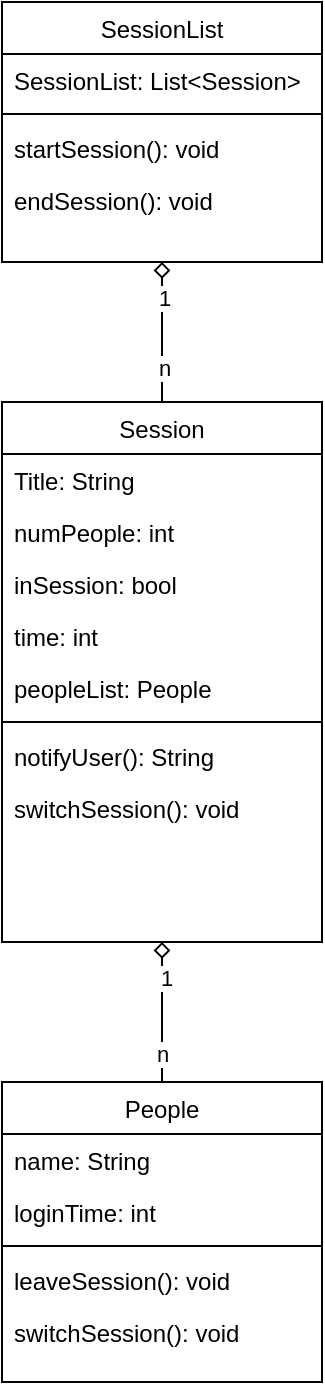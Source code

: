 <mxfile version="24.1.0" type="github">
  <diagram id="C5RBs43oDa-KdzZeNtuy" name="Page-1">
    <mxGraphModel dx="794" dy="1147" grid="1" gridSize="10" guides="1" tooltips="1" connect="1" arrows="1" fold="1" page="1" pageScale="1" pageWidth="827" pageHeight="1169" math="0" shadow="0">
      <root>
        <mxCell id="WIyWlLk6GJQsqaUBKTNV-0" />
        <mxCell id="WIyWlLk6GJQsqaUBKTNV-1" parent="WIyWlLk6GJQsqaUBKTNV-0" />
        <mxCell id="522IauYhypyhF4sBCYuQ-20" value="" style="edgeStyle=orthogonalEdgeStyle;rounded=0;orthogonalLoop=1;jettySize=auto;html=1;endArrow=none;endFill=0;entryX=0.5;entryY=0;entryDx=0;entryDy=0;startArrow=diamond;startFill=0;" edge="1" parent="WIyWlLk6GJQsqaUBKTNV-1" source="zkfFHV4jXpPFQw0GAbJ--17" target="522IauYhypyhF4sBCYuQ-0">
          <mxGeometry relative="1" as="geometry">
            <Array as="points" />
          </mxGeometry>
        </mxCell>
        <mxCell id="522IauYhypyhF4sBCYuQ-22" value="1" style="edgeLabel;html=1;align=center;verticalAlign=middle;resizable=0;points=[];" vertex="1" connectable="0" parent="522IauYhypyhF4sBCYuQ-20">
          <mxGeometry x="-0.486" y="1" relative="1" as="geometry">
            <mxPoint as="offset" />
          </mxGeometry>
        </mxCell>
        <mxCell id="522IauYhypyhF4sBCYuQ-23" value="n" style="edgeLabel;html=1;align=center;verticalAlign=middle;resizable=0;points=[];" vertex="1" connectable="0" parent="522IauYhypyhF4sBCYuQ-20">
          <mxGeometry x="0.514" y="1" relative="1" as="geometry">
            <mxPoint as="offset" />
          </mxGeometry>
        </mxCell>
        <mxCell id="zkfFHV4jXpPFQw0GAbJ--17" value="SessionList" style="swimlane;fontStyle=0;align=center;verticalAlign=top;childLayout=stackLayout;horizontal=1;startSize=26;horizontalStack=0;resizeParent=1;resizeLast=0;collapsible=1;marginBottom=0;rounded=0;shadow=0;strokeWidth=1;" parent="WIyWlLk6GJQsqaUBKTNV-1" vertex="1">
          <mxGeometry x="290" y="160" width="160" height="130" as="geometry">
            <mxRectangle x="550" y="140" width="160" height="26" as="alternateBounds" />
          </mxGeometry>
        </mxCell>
        <mxCell id="zkfFHV4jXpPFQw0GAbJ--18" value="SessionList: List&lt;Session&gt;" style="text;align=left;verticalAlign=top;spacingLeft=4;spacingRight=4;overflow=hidden;rotatable=0;points=[[0,0.5],[1,0.5]];portConstraint=eastwest;" parent="zkfFHV4jXpPFQw0GAbJ--17" vertex="1">
          <mxGeometry y="26" width="160" height="26" as="geometry" />
        </mxCell>
        <mxCell id="zkfFHV4jXpPFQw0GAbJ--23" value="" style="line;html=1;strokeWidth=1;align=left;verticalAlign=middle;spacingTop=-1;spacingLeft=3;spacingRight=3;rotatable=0;labelPosition=right;points=[];portConstraint=eastwest;" parent="zkfFHV4jXpPFQw0GAbJ--17" vertex="1">
          <mxGeometry y="52" width="160" height="8" as="geometry" />
        </mxCell>
        <mxCell id="zkfFHV4jXpPFQw0GAbJ--24" value="startSession(): void" style="text;align=left;verticalAlign=top;spacingLeft=4;spacingRight=4;overflow=hidden;rotatable=0;points=[[0,0.5],[1,0.5]];portConstraint=eastwest;" parent="zkfFHV4jXpPFQw0GAbJ--17" vertex="1">
          <mxGeometry y="60" width="160" height="26" as="geometry" />
        </mxCell>
        <mxCell id="zkfFHV4jXpPFQw0GAbJ--25" value="endSession(): void" style="text;align=left;verticalAlign=top;spacingLeft=4;spacingRight=4;overflow=hidden;rotatable=0;points=[[0,0.5],[1,0.5]];portConstraint=eastwest;" parent="zkfFHV4jXpPFQw0GAbJ--17" vertex="1">
          <mxGeometry y="86" width="160" height="26" as="geometry" />
        </mxCell>
        <mxCell id="522IauYhypyhF4sBCYuQ-21" value="" style="edgeStyle=orthogonalEdgeStyle;rounded=0;orthogonalLoop=1;jettySize=auto;html=1;entryX=0.5;entryY=0;entryDx=0;entryDy=0;endArrow=none;endFill=0;startArrow=diamond;startFill=0;" edge="1" parent="WIyWlLk6GJQsqaUBKTNV-1" source="522IauYhypyhF4sBCYuQ-0" target="522IauYhypyhF4sBCYuQ-10">
          <mxGeometry relative="1" as="geometry">
            <Array as="points" />
          </mxGeometry>
        </mxCell>
        <mxCell id="522IauYhypyhF4sBCYuQ-24" value="1" style="edgeLabel;html=1;align=center;verticalAlign=middle;resizable=0;points=[];" vertex="1" connectable="0" parent="522IauYhypyhF4sBCYuQ-21">
          <mxGeometry x="-0.486" y="2" relative="1" as="geometry">
            <mxPoint as="offset" />
          </mxGeometry>
        </mxCell>
        <mxCell id="522IauYhypyhF4sBCYuQ-25" value="n" style="edgeLabel;html=1;align=center;verticalAlign=middle;resizable=0;points=[];" vertex="1" connectable="0" parent="522IauYhypyhF4sBCYuQ-21">
          <mxGeometry x="0.6" relative="1" as="geometry">
            <mxPoint as="offset" />
          </mxGeometry>
        </mxCell>
        <mxCell id="522IauYhypyhF4sBCYuQ-0" value="Session" style="swimlane;fontStyle=0;align=center;verticalAlign=top;childLayout=stackLayout;horizontal=1;startSize=26;horizontalStack=0;resizeParent=1;resizeLast=0;collapsible=1;marginBottom=0;rounded=0;shadow=0;strokeWidth=1;" vertex="1" parent="WIyWlLk6GJQsqaUBKTNV-1">
          <mxGeometry x="290" y="360" width="160" height="270" as="geometry">
            <mxRectangle x="550" y="140" width="160" height="26" as="alternateBounds" />
          </mxGeometry>
        </mxCell>
        <mxCell id="522IauYhypyhF4sBCYuQ-1" value="Title: String" style="text;align=left;verticalAlign=top;spacingLeft=4;spacingRight=4;overflow=hidden;rotatable=0;points=[[0,0.5],[1,0.5]];portConstraint=eastwest;" vertex="1" parent="522IauYhypyhF4sBCYuQ-0">
          <mxGeometry y="26" width="160" height="26" as="geometry" />
        </mxCell>
        <mxCell id="522IauYhypyhF4sBCYuQ-2" value="numPeople: int" style="text;align=left;verticalAlign=top;spacingLeft=4;spacingRight=4;overflow=hidden;rotatable=0;points=[[0,0.5],[1,0.5]];portConstraint=eastwest;rounded=0;shadow=0;html=0;" vertex="1" parent="522IauYhypyhF4sBCYuQ-0">
          <mxGeometry y="52" width="160" height="26" as="geometry" />
        </mxCell>
        <mxCell id="522IauYhypyhF4sBCYuQ-3" value="inSession: bool" style="text;align=left;verticalAlign=top;spacingLeft=4;spacingRight=4;overflow=hidden;rotatable=0;points=[[0,0.5],[1,0.5]];portConstraint=eastwest;rounded=0;shadow=0;html=0;" vertex="1" parent="522IauYhypyhF4sBCYuQ-0">
          <mxGeometry y="78" width="160" height="26" as="geometry" />
        </mxCell>
        <mxCell id="522IauYhypyhF4sBCYuQ-4" value="time: int" style="text;align=left;verticalAlign=top;spacingLeft=4;spacingRight=4;overflow=hidden;rotatable=0;points=[[0,0.5],[1,0.5]];portConstraint=eastwest;rounded=0;shadow=0;html=0;" vertex="1" parent="522IauYhypyhF4sBCYuQ-0">
          <mxGeometry y="104" width="160" height="26" as="geometry" />
        </mxCell>
        <mxCell id="522IauYhypyhF4sBCYuQ-6" value="peopleList: People" style="text;align=left;verticalAlign=top;spacingLeft=4;spacingRight=4;overflow=hidden;rotatable=0;points=[[0,0.5],[1,0.5]];portConstraint=eastwest;" vertex="1" parent="522IauYhypyhF4sBCYuQ-0">
          <mxGeometry y="130" width="160" height="26" as="geometry" />
        </mxCell>
        <mxCell id="522IauYhypyhF4sBCYuQ-5" value="" style="line;html=1;strokeWidth=1;align=left;verticalAlign=middle;spacingTop=-1;spacingLeft=3;spacingRight=3;rotatable=0;labelPosition=right;points=[];portConstraint=eastwest;" vertex="1" parent="522IauYhypyhF4sBCYuQ-0">
          <mxGeometry y="156" width="160" height="8" as="geometry" />
        </mxCell>
        <mxCell id="522IauYhypyhF4sBCYuQ-7" value="notifyUser(): String" style="text;align=left;verticalAlign=top;spacingLeft=4;spacingRight=4;overflow=hidden;rotatable=0;points=[[0,0.5],[1,0.5]];portConstraint=eastwest;" vertex="1" parent="522IauYhypyhF4sBCYuQ-0">
          <mxGeometry y="164" width="160" height="26" as="geometry" />
        </mxCell>
        <mxCell id="522IauYhypyhF4sBCYuQ-8" value="switchSession(): void" style="text;align=left;verticalAlign=top;spacingLeft=4;spacingRight=4;overflow=hidden;rotatable=0;points=[[0,0.5],[1,0.5]];portConstraint=eastwest;" vertex="1" parent="522IauYhypyhF4sBCYuQ-0">
          <mxGeometry y="190" width="160" height="26" as="geometry" />
        </mxCell>
        <mxCell id="522IauYhypyhF4sBCYuQ-10" value="People" style="swimlane;fontStyle=0;align=center;verticalAlign=top;childLayout=stackLayout;horizontal=1;startSize=26;horizontalStack=0;resizeParent=1;resizeLast=0;collapsible=1;marginBottom=0;rounded=0;shadow=0;strokeWidth=1;" vertex="1" parent="WIyWlLk6GJQsqaUBKTNV-1">
          <mxGeometry x="290" y="700" width="160" height="150" as="geometry">
            <mxRectangle x="550" y="140" width="160" height="26" as="alternateBounds" />
          </mxGeometry>
        </mxCell>
        <mxCell id="522IauYhypyhF4sBCYuQ-11" value="name: String" style="text;align=left;verticalAlign=top;spacingLeft=4;spacingRight=4;overflow=hidden;rotatable=0;points=[[0,0.5],[1,0.5]];portConstraint=eastwest;" vertex="1" parent="522IauYhypyhF4sBCYuQ-10">
          <mxGeometry y="26" width="160" height="26" as="geometry" />
        </mxCell>
        <mxCell id="522IauYhypyhF4sBCYuQ-12" value="loginTime: int" style="text;align=left;verticalAlign=top;spacingLeft=4;spacingRight=4;overflow=hidden;rotatable=0;points=[[0,0.5],[1,0.5]];portConstraint=eastwest;rounded=0;shadow=0;html=0;" vertex="1" parent="522IauYhypyhF4sBCYuQ-10">
          <mxGeometry y="52" width="160" height="26" as="geometry" />
        </mxCell>
        <mxCell id="522IauYhypyhF4sBCYuQ-16" value="" style="line;html=1;strokeWidth=1;align=left;verticalAlign=middle;spacingTop=-1;spacingLeft=3;spacingRight=3;rotatable=0;labelPosition=right;points=[];portConstraint=eastwest;" vertex="1" parent="522IauYhypyhF4sBCYuQ-10">
          <mxGeometry y="78" width="160" height="8" as="geometry" />
        </mxCell>
        <mxCell id="522IauYhypyhF4sBCYuQ-17" value="leaveSession(): void" style="text;align=left;verticalAlign=top;spacingLeft=4;spacingRight=4;overflow=hidden;rotatable=0;points=[[0,0.5],[1,0.5]];portConstraint=eastwest;" vertex="1" parent="522IauYhypyhF4sBCYuQ-10">
          <mxGeometry y="86" width="160" height="26" as="geometry" />
        </mxCell>
        <mxCell id="522IauYhypyhF4sBCYuQ-18" value="switchSession(): void" style="text;align=left;verticalAlign=top;spacingLeft=4;spacingRight=4;overflow=hidden;rotatable=0;points=[[0,0.5],[1,0.5]];portConstraint=eastwest;" vertex="1" parent="522IauYhypyhF4sBCYuQ-10">
          <mxGeometry y="112" width="160" height="26" as="geometry" />
        </mxCell>
      </root>
    </mxGraphModel>
  </diagram>
</mxfile>
